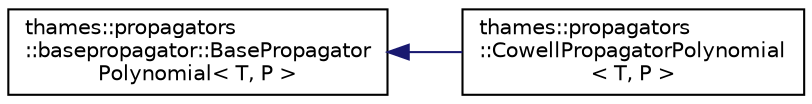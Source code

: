 digraph "Graphical Class Hierarchy"
{
 // LATEX_PDF_SIZE
  edge [fontname="Helvetica",fontsize="10",labelfontname="Helvetica",labelfontsize="10"];
  node [fontname="Helvetica",fontsize="10",shape=record];
  rankdir="LR";
  Node0 [label="thames::propagators\l::basepropagator::BasePropagator\lPolynomial\< T, P \>",height=0.2,width=0.4,color="black", fillcolor="white", style="filled",URL="$classthames_1_1propagators_1_1basepropagator_1_1BasePropagatorPolynomial.html",tooltip="Base propagator abstract object for polynomial propagations."];
  Node0 -> Node1 [dir="back",color="midnightblue",fontsize="10",style="solid",fontname="Helvetica"];
  Node1 [label="thames::propagators\l::CowellPropagatorPolynomial\l\< T, P \>",height=0.2,width=0.4,color="black", fillcolor="white", style="filled",URL="$classthames_1_1propagators_1_1CowellPropagatorPolynomial.html",tooltip="Propagator object for Cowell's method with polynomials."];
}
